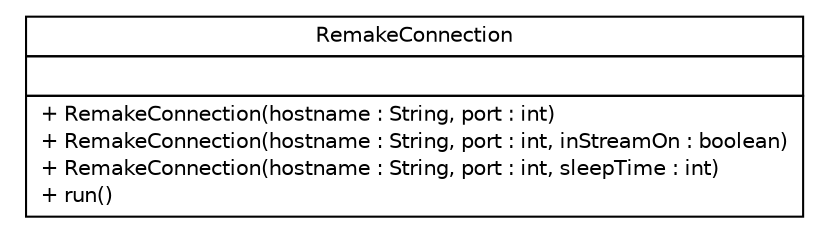 #!/usr/local/bin/dot
#
# Class diagram 
# Generated by UMLGraph version R5_6 (http://www.umlgraph.org/)
#

digraph G {
	edge [fontname="Helvetica",fontsize=10,labelfontname="Helvetica",labelfontsize=10];
	node [fontname="Helvetica",fontsize=10,shape=plaintext];
	nodesep=0.25;
	ranksep=0.5;
	// sorcer.util.dbac.RemakeConnection
	c18847 [label=<<table title="sorcer.util.dbac.RemakeConnection" border="0" cellborder="1" cellspacing="0" cellpadding="2" port="p" href="./RemakeConnection.html">
		<tr><td><table border="0" cellspacing="0" cellpadding="1">
<tr><td align="center" balign="center"> RemakeConnection </td></tr>
		</table></td></tr>
		<tr><td><table border="0" cellspacing="0" cellpadding="1">
<tr><td align="left" balign="left">  </td></tr>
		</table></td></tr>
		<tr><td><table border="0" cellspacing="0" cellpadding="1">
<tr><td align="left" balign="left"> + RemakeConnection(hostname : String, port : int) </td></tr>
<tr><td align="left" balign="left"> + RemakeConnection(hostname : String, port : int, inStreamOn : boolean) </td></tr>
<tr><td align="left" balign="left"> + RemakeConnection(hostname : String, port : int, sleepTime : int) </td></tr>
<tr><td align="left" balign="left"> + run() </td></tr>
		</table></td></tr>
		</table>>, URL="./RemakeConnection.html", fontname="Helvetica", fontcolor="black", fontsize=10.0];
}

